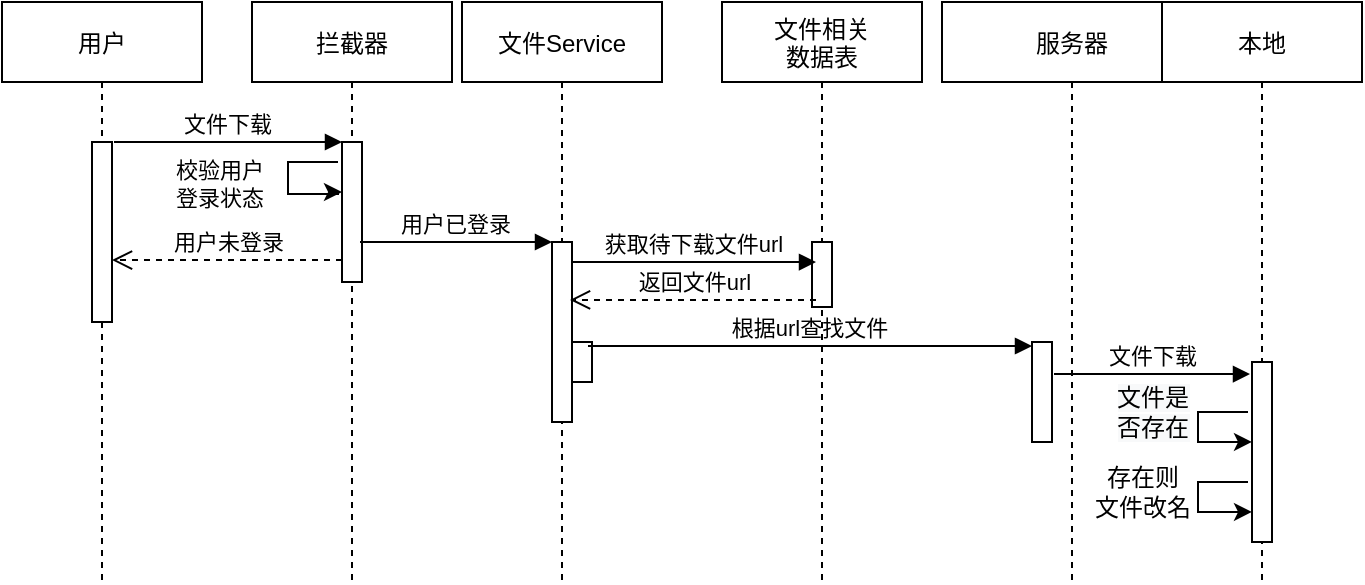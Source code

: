 <mxfile version="15.5.9" type="github">
  <diagram id="KSJ3C_OkEg-H4EBqjuEx" name="Page-1">
    <mxGraphModel dx="868" dy="482" grid="1" gridSize="10" guides="1" tooltips="1" connect="1" arrows="1" fold="1" page="1" pageScale="1" pageWidth="827" pageHeight="1169" math="0" shadow="0">
      <root>
        <mxCell id="0" />
        <mxCell id="1" parent="0" />
        <mxCell id="U1sm9fc3ti1wU6GycCgI-1" value="用户" style="shape=umlLifeline;perimeter=lifelinePerimeter;container=1;collapsible=0;recursiveResize=0;rounded=0;shadow=0;strokeWidth=1;" vertex="1" parent="1">
          <mxGeometry x="70" y="40" width="100" height="290" as="geometry" />
        </mxCell>
        <mxCell id="U1sm9fc3ti1wU6GycCgI-2" value="" style="points=[];perimeter=orthogonalPerimeter;rounded=0;shadow=0;strokeWidth=1;" vertex="1" parent="U1sm9fc3ti1wU6GycCgI-1">
          <mxGeometry x="45" y="70" width="10" height="90" as="geometry" />
        </mxCell>
        <mxCell id="U1sm9fc3ti1wU6GycCgI-3" value="文件" style="shape=umlLifeline;perimeter=lifelinePerimeter;container=1;collapsible=0;recursiveResize=0;rounded=0;shadow=0;strokeWidth=1;" vertex="1" parent="1">
          <mxGeometry x="195" y="40" width="100" height="290" as="geometry" />
        </mxCell>
        <mxCell id="U1sm9fc3ti1wU6GycCgI-4" value="拦截器" style="shape=umlLifeline;perimeter=lifelinePerimeter;container=1;collapsible=0;recursiveResize=0;rounded=0;shadow=0;strokeWidth=1;" vertex="1" parent="U1sm9fc3ti1wU6GycCgI-3">
          <mxGeometry width="100" height="290" as="geometry" />
        </mxCell>
        <mxCell id="U1sm9fc3ti1wU6GycCgI-5" value="" style="points=[];perimeter=orthogonalPerimeter;rounded=0;shadow=0;strokeWidth=1;" vertex="1" parent="U1sm9fc3ti1wU6GycCgI-4">
          <mxGeometry x="45" y="70" width="10" height="70" as="geometry" />
        </mxCell>
        <mxCell id="U1sm9fc3ti1wU6GycCgI-6" value="" style="endArrow=classic;html=1;rounded=0;edgeStyle=orthogonalEdgeStyle;entryX=0.2;entryY=0.633;entryDx=0;entryDy=0;entryPerimeter=0;" edge="1" parent="U1sm9fc3ti1wU6GycCgI-4">
          <mxGeometry width="50" height="50" relative="1" as="geometry">
            <mxPoint x="43" y="80" as="sourcePoint" />
            <mxPoint x="45" y="94.99" as="targetPoint" />
            <Array as="points">
              <mxPoint x="18" y="80" />
              <mxPoint x="18" y="96" />
              <mxPoint x="43" y="96" />
              <mxPoint x="43" y="95" />
            </Array>
          </mxGeometry>
        </mxCell>
        <mxCell id="U1sm9fc3ti1wU6GycCgI-9" value="文件下载" style="verticalAlign=bottom;endArrow=block;shadow=0;strokeWidth=1;exitX=1.1;exitY=0;exitDx=0;exitDy=0;exitPerimeter=0;" edge="1" parent="1" source="U1sm9fc3ti1wU6GycCgI-2">
          <mxGeometry relative="1" as="geometry">
            <mxPoint x="101" y="110" as="sourcePoint" />
            <mxPoint x="240" y="110" as="targetPoint" />
          </mxGeometry>
        </mxCell>
        <mxCell id="U1sm9fc3ti1wU6GycCgI-10" value="服务器" style="shape=umlLifeline;perimeter=lifelinePerimeter;container=1;collapsible=0;recursiveResize=0;rounded=0;shadow=0;strokeWidth=1;" vertex="1" parent="1">
          <mxGeometry x="540" y="40" width="130" height="290" as="geometry" />
        </mxCell>
        <mxCell id="U1sm9fc3ti1wU6GycCgI-11" value="" style="points=[];perimeter=orthogonalPerimeter;rounded=0;shadow=0;strokeWidth=1;" vertex="1" parent="U1sm9fc3ti1wU6GycCgI-10">
          <mxGeometry x="45" y="170" width="10" height="50" as="geometry" />
        </mxCell>
        <mxCell id="U1sm9fc3ti1wU6GycCgI-41" value="存在则&lt;br&gt;文件改名" style="text;html=1;align=center;verticalAlign=middle;resizable=0;points=[];autosize=1;strokeColor=none;fillColor=none;" vertex="1" parent="U1sm9fc3ti1wU6GycCgI-10">
          <mxGeometry x="70" y="230" width="60" height="30" as="geometry" />
        </mxCell>
        <mxCell id="U1sm9fc3ti1wU6GycCgI-12" value="&lt;div style=&quot;text-align: center&quot;&gt;&lt;font face=&quot;helvetica&quot;&gt;&lt;span style=&quot;font-size: 11px ; background-color: rgb(255 , 255 , 255)&quot;&gt;校验用户&lt;br&gt;登录状态&lt;/span&gt;&lt;/font&gt;&lt;/div&gt;" style="text;whiteSpace=wrap;html=1;" vertex="1" parent="1">
          <mxGeometry x="155" y="110" width="70" height="30" as="geometry" />
        </mxCell>
        <mxCell id="U1sm9fc3ti1wU6GycCgI-13" value="用户未登录" style="html=1;verticalAlign=bottom;endArrow=open;dashed=1;endSize=8;rounded=0;entryX=1;entryY=0.656;entryDx=0;entryDy=0;entryPerimeter=0;" edge="1" parent="1" target="U1sm9fc3ti1wU6GycCgI-2">
          <mxGeometry relative="1" as="geometry">
            <mxPoint x="240" y="169" as="sourcePoint" />
            <mxPoint x="100" y="169" as="targetPoint" />
          </mxGeometry>
        </mxCell>
        <mxCell id="U1sm9fc3ti1wU6GycCgI-15" value="文件Service" style="shape=umlLifeline;perimeter=lifelinePerimeter;container=1;collapsible=0;recursiveResize=0;rounded=0;shadow=0;strokeWidth=1;" vertex="1" parent="1">
          <mxGeometry x="300" y="40" width="100" height="290" as="geometry" />
        </mxCell>
        <mxCell id="U1sm9fc3ti1wU6GycCgI-16" value="" style="points=[];perimeter=orthogonalPerimeter;rounded=0;shadow=0;strokeWidth=1;" vertex="1" parent="U1sm9fc3ti1wU6GycCgI-15">
          <mxGeometry x="45" y="120" width="10" height="90" as="geometry" />
        </mxCell>
        <mxCell id="U1sm9fc3ti1wU6GycCgI-18" value="" style="points=[];perimeter=orthogonalPerimeter;rounded=0;shadow=0;strokeWidth=1;" vertex="1" parent="U1sm9fc3ti1wU6GycCgI-15">
          <mxGeometry x="55" y="170" width="10" height="20" as="geometry" />
        </mxCell>
        <mxCell id="U1sm9fc3ti1wU6GycCgI-21" value="用户已登录" style="verticalAlign=bottom;endArrow=block;shadow=0;strokeWidth=1;exitX=0.9;exitY=0.714;exitDx=0;exitDy=0;exitPerimeter=0;entryX=0;entryY=0;entryDx=0;entryDy=0;entryPerimeter=0;" edge="1" parent="1" source="U1sm9fc3ti1wU6GycCgI-5" target="U1sm9fc3ti1wU6GycCgI-16">
          <mxGeometry relative="1" as="geometry">
            <mxPoint x="226" y="160" as="sourcePoint" />
            <mxPoint x="370" y="160" as="targetPoint" />
          </mxGeometry>
        </mxCell>
        <mxCell id="U1sm9fc3ti1wU6GycCgI-23" value="根据url查找文件" style="verticalAlign=bottom;endArrow=block;shadow=0;strokeWidth=1;exitX=0.8;exitY=0.1;exitDx=0;exitDy=0;exitPerimeter=0;" edge="1" parent="1" source="U1sm9fc3ti1wU6GycCgI-18" target="U1sm9fc3ti1wU6GycCgI-11">
          <mxGeometry relative="1" as="geometry">
            <mxPoint x="375" y="270.04" as="sourcePoint" />
            <mxPoint x="625" y="275" as="targetPoint" />
            <Array as="points" />
          </mxGeometry>
        </mxCell>
        <mxCell id="U1sm9fc3ti1wU6GycCgI-28" value="文件相关&#xa;数据表" style="shape=umlLifeline;perimeter=lifelinePerimeter;container=1;collapsible=0;recursiveResize=0;rounded=0;shadow=0;strokeWidth=1;" vertex="1" parent="1">
          <mxGeometry x="430" y="40" width="100" height="290" as="geometry" />
        </mxCell>
        <mxCell id="U1sm9fc3ti1wU6GycCgI-29" value="" style="points=[];perimeter=orthogonalPerimeter;rounded=0;shadow=0;strokeWidth=1;" vertex="1" parent="U1sm9fc3ti1wU6GycCgI-28">
          <mxGeometry x="45" y="120" width="10" height="32.5" as="geometry" />
        </mxCell>
        <mxCell id="U1sm9fc3ti1wU6GycCgI-30" value="获取待下载文件url" style="verticalAlign=bottom;endArrow=block;shadow=0;strokeWidth=1;entryX=0.2;entryY=0.308;entryDx=0;entryDy=0;entryPerimeter=0;exitX=1;exitY=0.111;exitDx=0;exitDy=0;exitPerimeter=0;" edge="1" parent="1" source="U1sm9fc3ti1wU6GycCgI-16" target="U1sm9fc3ti1wU6GycCgI-29">
          <mxGeometry relative="1" as="geometry">
            <mxPoint x="360" y="169" as="sourcePoint" />
            <mxPoint x="480" y="177" as="targetPoint" />
            <Array as="points" />
          </mxGeometry>
        </mxCell>
        <mxCell id="U1sm9fc3ti1wU6GycCgI-31" value="返回文件url" style="html=1;verticalAlign=bottom;endArrow=open;dashed=1;endSize=8;rounded=0;entryX=0.9;entryY=0.322;entryDx=0;entryDy=0;entryPerimeter=0;exitX=0.2;exitY=0.892;exitDx=0;exitDy=0;exitPerimeter=0;" edge="1" parent="1" source="U1sm9fc3ti1wU6GycCgI-29" target="U1sm9fc3ti1wU6GycCgI-16">
          <mxGeometry relative="1" as="geometry">
            <mxPoint x="470" y="189" as="sourcePoint" />
            <mxPoint x="360" y="189" as="targetPoint" />
          </mxGeometry>
        </mxCell>
        <mxCell id="U1sm9fc3ti1wU6GycCgI-32" value="本地" style="shape=umlLifeline;perimeter=lifelinePerimeter;container=1;collapsible=0;recursiveResize=0;rounded=0;shadow=0;strokeWidth=1;" vertex="1" parent="1">
          <mxGeometry x="650" y="40" width="100" height="290" as="geometry" />
        </mxCell>
        <mxCell id="U1sm9fc3ti1wU6GycCgI-33" value="" style="points=[];perimeter=orthogonalPerimeter;rounded=0;shadow=0;strokeWidth=1;" vertex="1" parent="U1sm9fc3ti1wU6GycCgI-32">
          <mxGeometry x="45" y="180" width="10" height="90" as="geometry" />
        </mxCell>
        <mxCell id="U1sm9fc3ti1wU6GycCgI-36" value="" style="endArrow=classic;html=1;rounded=0;edgeStyle=orthogonalEdgeStyle;entryX=0.2;entryY=0.633;entryDx=0;entryDy=0;entryPerimeter=0;" edge="1" parent="U1sm9fc3ti1wU6GycCgI-32">
          <mxGeometry width="50" height="50" relative="1" as="geometry">
            <mxPoint x="43" y="205" as="sourcePoint" />
            <mxPoint x="45" y="219.99" as="targetPoint" />
            <Array as="points">
              <mxPoint x="18" y="205.5" />
              <mxPoint x="18" y="220.5" />
            </Array>
          </mxGeometry>
        </mxCell>
        <mxCell id="U1sm9fc3ti1wU6GycCgI-39" value="" style="endArrow=classic;html=1;rounded=0;edgeStyle=orthogonalEdgeStyle;entryX=0.2;entryY=0.633;entryDx=0;entryDy=0;entryPerimeter=0;" edge="1" parent="U1sm9fc3ti1wU6GycCgI-32">
          <mxGeometry width="50" height="50" relative="1" as="geometry">
            <mxPoint x="43" y="240" as="sourcePoint" />
            <mxPoint x="45" y="254.99" as="targetPoint" />
            <Array as="points">
              <mxPoint x="18" y="240" />
              <mxPoint x="18" y="255" />
            </Array>
          </mxGeometry>
        </mxCell>
        <mxCell id="U1sm9fc3ti1wU6GycCgI-34" value="文件下载" style="html=1;verticalAlign=bottom;endArrow=block;rounded=0;exitX=1.1;exitY=0.32;exitDx=0;exitDy=0;exitPerimeter=0;entryX=-0.1;entryY=0.067;entryDx=0;entryDy=0;entryPerimeter=0;" edge="1" parent="1" source="U1sm9fc3ti1wU6GycCgI-11" target="U1sm9fc3ti1wU6GycCgI-33">
          <mxGeometry width="80" relative="1" as="geometry">
            <mxPoint x="590" y="226" as="sourcePoint" />
            <mxPoint x="690" y="226" as="targetPoint" />
          </mxGeometry>
        </mxCell>
        <mxCell id="U1sm9fc3ti1wU6GycCgI-37" value="&lt;span style=&quot;color: rgb(0 , 0 , 0) ; font-family: &amp;#34;helvetica&amp;#34; ; font-size: 12px ; font-style: normal ; font-weight: 400 ; letter-spacing: normal ; text-align: center ; text-indent: 0px ; text-transform: none ; word-spacing: 0px ; background-color: rgb(248 , 249 , 250) ; display: inline ; float: none&quot;&gt;文件是&lt;/span&gt;&lt;br style=&quot;color: rgb(0 , 0 , 0) ; font-family: &amp;#34;helvetica&amp;#34; ; font-size: 12px ; font-style: normal ; font-weight: 400 ; letter-spacing: normal ; text-align: center ; text-indent: 0px ; text-transform: none ; word-spacing: 0px ; background-color: rgb(248 , 249 , 250)&quot;&gt;&lt;span style=&quot;color: rgb(0 , 0 , 0) ; font-family: &amp;#34;helvetica&amp;#34; ; font-size: 12px ; font-style: normal ; font-weight: 400 ; letter-spacing: normal ; text-align: center ; text-indent: 0px ; text-transform: none ; word-spacing: 0px ; background-color: rgb(248 , 249 , 250) ; display: inline ; float: none&quot;&gt;否存在&lt;/span&gt;" style="text;html=1;align=center;verticalAlign=middle;resizable=0;points=[];autosize=1;strokeColor=none;fillColor=none;" vertex="1" parent="1">
          <mxGeometry x="620" y="230" width="50" height="30" as="geometry" />
        </mxCell>
      </root>
    </mxGraphModel>
  </diagram>
</mxfile>
